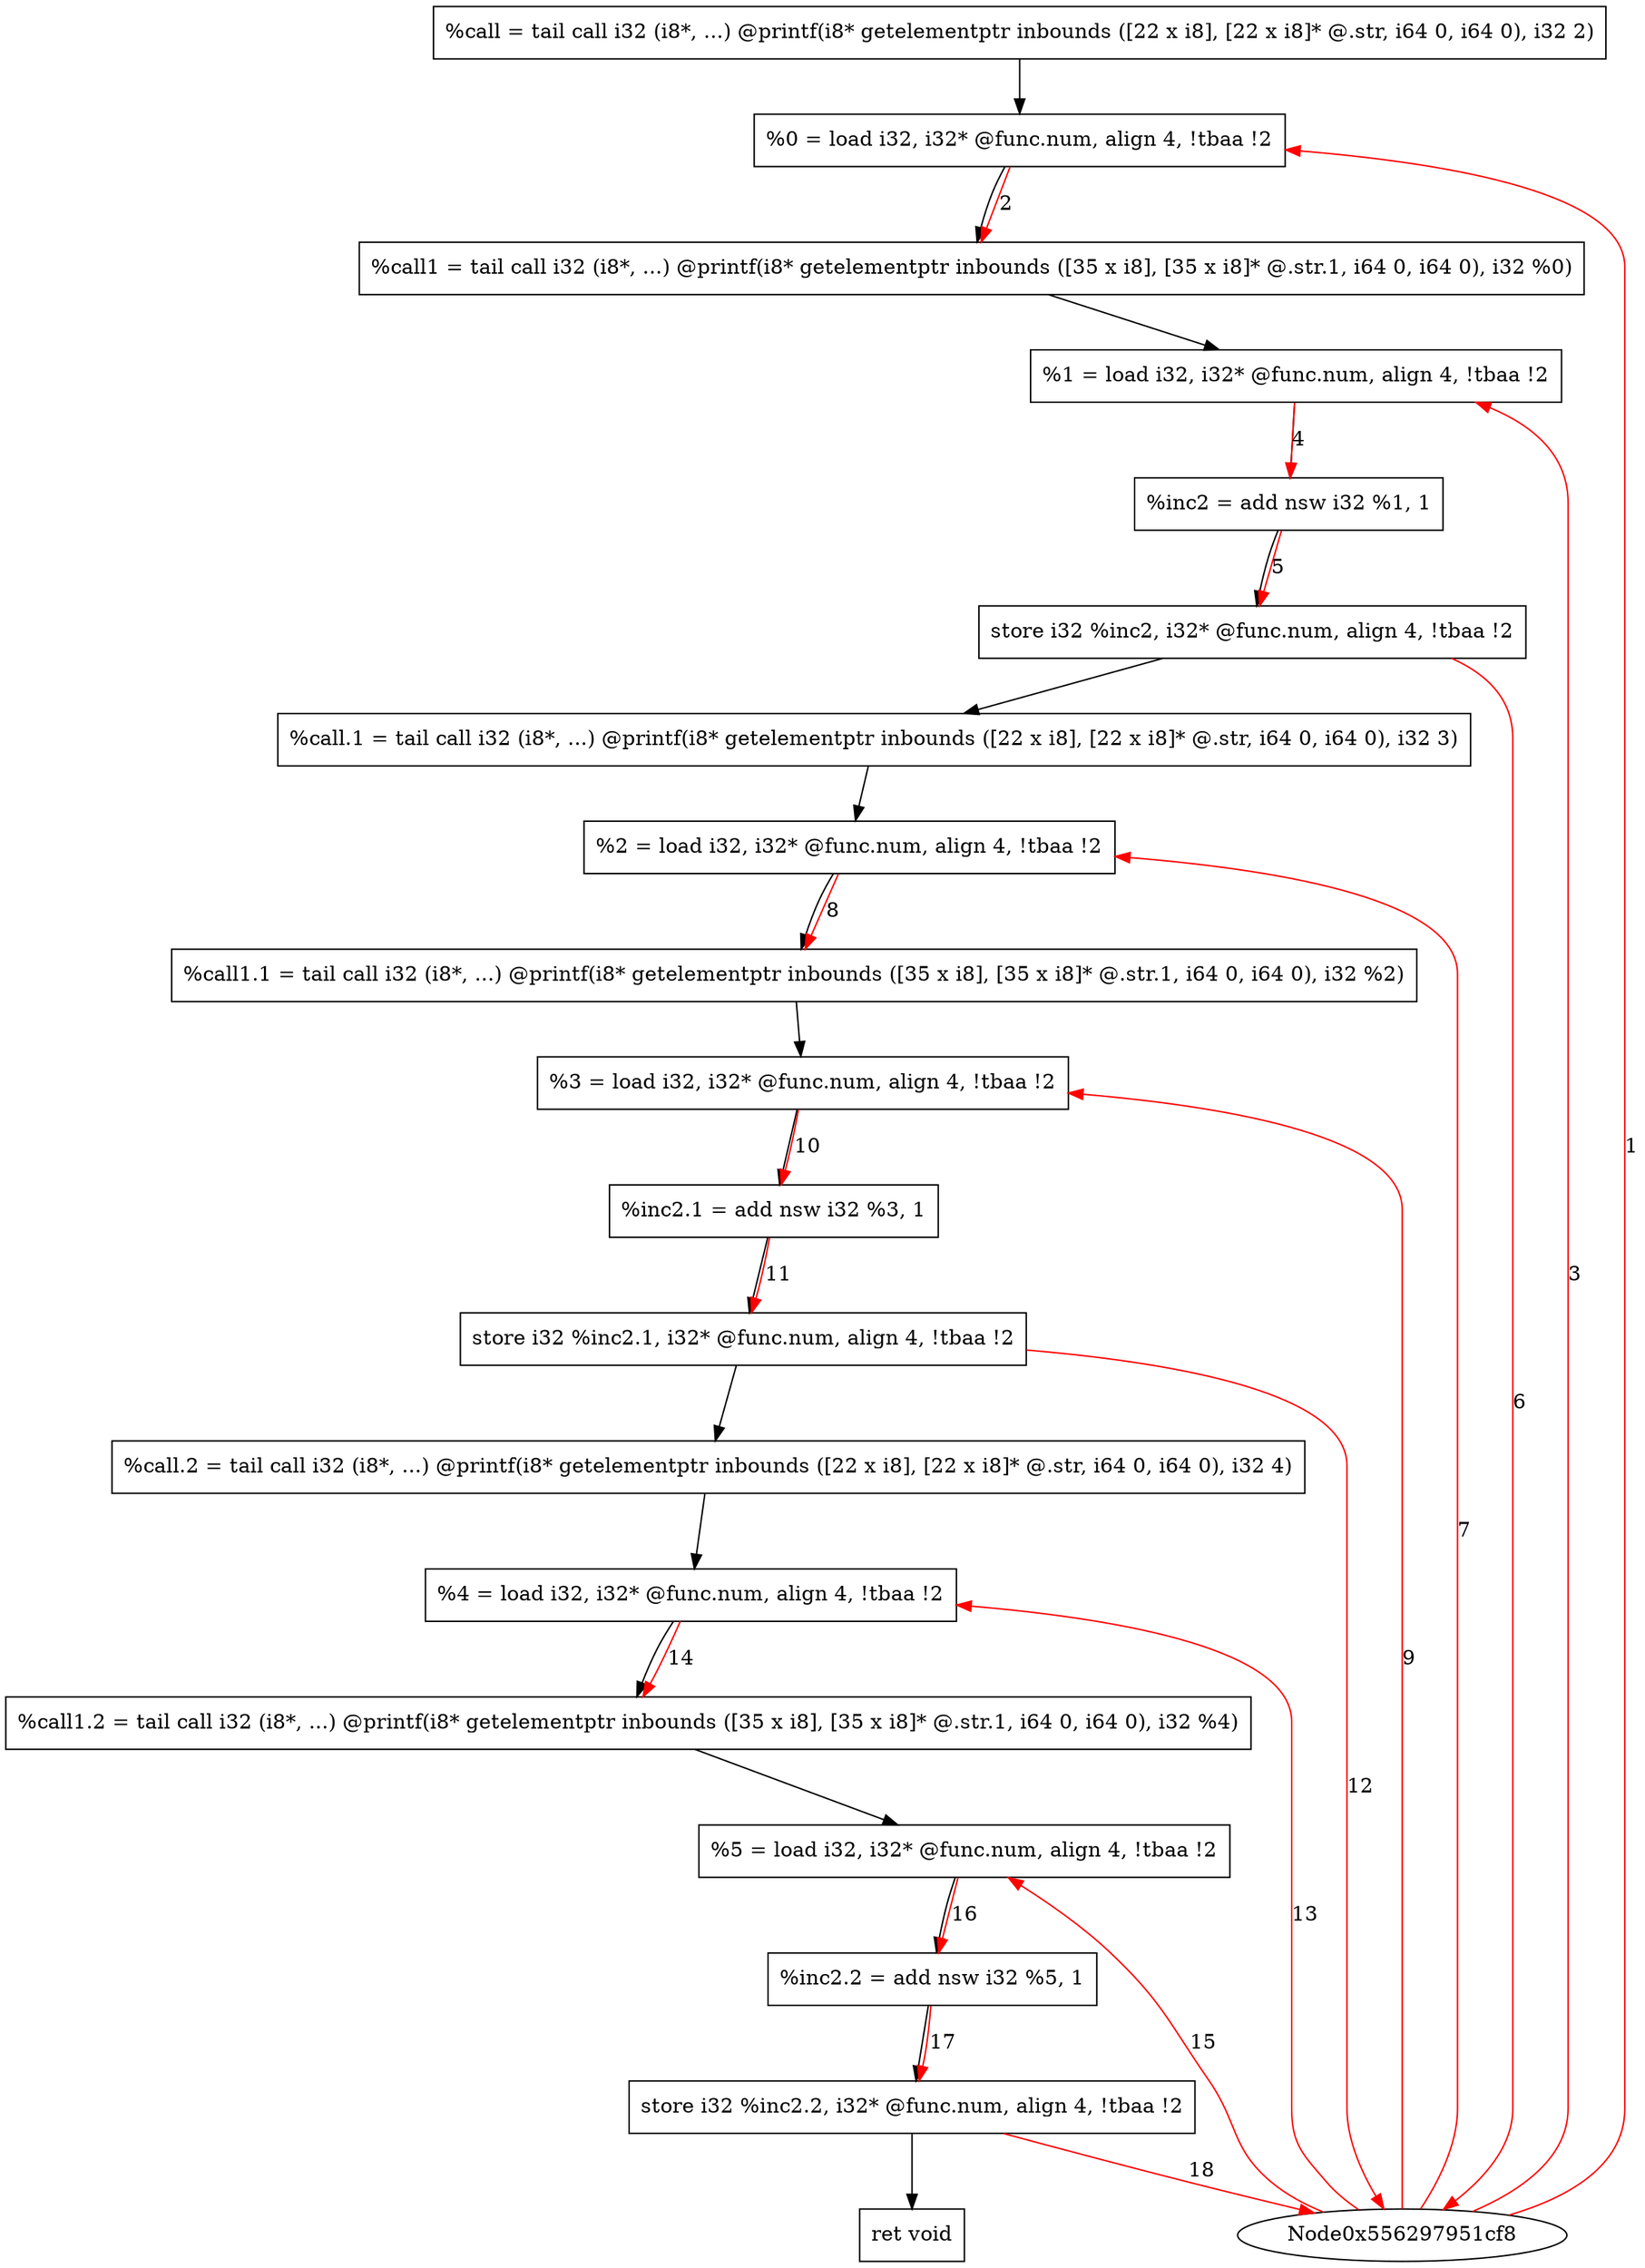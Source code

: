 digraph "CDFG for'func' function" {
	Node0x556297952498[shape=record, label="  %call = tail call i32 (i8*, ...) @printf(i8* getelementptr inbounds ([22 x i8], [22 x i8]* @.str, i64 0, i64 0), i32 2)"]
	Node0x556297952578[shape=record, label="  %0 = load i32, i32* @func.num, align 4, !tbaa !2"]
	Node0x556297953578[shape=record, label="  %call1 = tail call i32 (i8*, ...) @printf(i8* getelementptr inbounds ([35 x i8], [35 x i8]* @.str.1, i64 0, i64 0), i32 %0)"]
	Node0x556297953638[shape=record, label="  %1 = load i32, i32* @func.num, align 4, !tbaa !2"]
	Node0x556297953ce0[shape=record, label="  %inc2 = add nsw i32 %1, 1"]
	Node0x556297953d50[shape=record, label="  store i32 %inc2, i32* @func.num, align 4, !tbaa !2"]
	Node0x556297953e38[shape=record, label="  %call.1 = tail call i32 (i8*, ...) @printf(i8* getelementptr inbounds ([22 x i8], [22 x i8]* @.str, i64 0, i64 0), i32 3)"]
	Node0x556297953ef8[shape=record, label="  %2 = load i32, i32* @func.num, align 4, !tbaa !2"]
	Node0x556297953fb8[shape=record, label="  %call1.1 = tail call i32 (i8*, ...) @printf(i8* getelementptr inbounds ([35 x i8], [35 x i8]* @.str.1, i64 0, i64 0), i32 %2)"]
	Node0x556297954078[shape=record, label="  %3 = load i32, i32* @func.num, align 4, !tbaa !2"]
	Node0x5562979540f0[shape=record, label="  %inc2.1 = add nsw i32 %3, 1"]
	Node0x556297954180[shape=record, label="  store i32 %inc2.1, i32* @func.num, align 4, !tbaa !2"]
	Node0x556297954268[shape=record, label="  %call.2 = tail call i32 (i8*, ...) @printf(i8* getelementptr inbounds ([22 x i8], [22 x i8]* @.str, i64 0, i64 0), i32 4)"]
	Node0x556297954328[shape=record, label="  %4 = load i32, i32* @func.num, align 4, !tbaa !2"]
	Node0x556297954428[shape=record, label="  %call1.2 = tail call i32 (i8*, ...) @printf(i8* getelementptr inbounds ([35 x i8], [35 x i8]* @.str.1, i64 0, i64 0), i32 %4)"]
	Node0x5562979544e8[shape=record, label="  %5 = load i32, i32* @func.num, align 4, !tbaa !2"]
	Node0x556297954560[shape=record, label="  %inc2.2 = add nsw i32 %5, 1"]
	Node0x5562979545f0[shape=record, label="  store i32 %inc2.2, i32* @func.num, align 4, !tbaa !2"]
	Node0x556297954640[shape=record, label="  ret void"]
	Node0x556297952498 -> Node0x556297952578
	Node0x556297952578 -> Node0x556297953578
	Node0x556297953578 -> Node0x556297953638
	Node0x556297953638 -> Node0x556297953ce0
	Node0x556297953ce0 -> Node0x556297953d50
	Node0x556297953d50 -> Node0x556297953e38
	Node0x556297953e38 -> Node0x556297953ef8
	Node0x556297953ef8 -> Node0x556297953fb8
	Node0x556297953fb8 -> Node0x556297954078
	Node0x556297954078 -> Node0x5562979540f0
	Node0x5562979540f0 -> Node0x556297954180
	Node0x556297954180 -> Node0x556297954268
	Node0x556297954268 -> Node0x556297954328
	Node0x556297954328 -> Node0x556297954428
	Node0x556297954428 -> Node0x5562979544e8
	Node0x5562979544e8 -> Node0x556297954560
	Node0x556297954560 -> Node0x5562979545f0
	Node0x5562979545f0 -> Node0x556297954640
edge [color=red]
	Node0x556297951cf8 -> Node0x556297952578[label="1"]
	Node0x556297952578 -> Node0x556297953578[label="2"]
	Node0x556297951cf8 -> Node0x556297953638[label="3"]
	Node0x556297953638 -> Node0x556297953ce0[label="4"]
	Node0x556297953ce0 -> Node0x556297953d50[label="5"]
	Node0x556297953d50 -> Node0x556297951cf8[label="6"]
	Node0x556297951cf8 -> Node0x556297953ef8[label="7"]
	Node0x556297953ef8 -> Node0x556297953fb8[label="8"]
	Node0x556297951cf8 -> Node0x556297954078[label="9"]
	Node0x556297954078 -> Node0x5562979540f0[label="10"]
	Node0x5562979540f0 -> Node0x556297954180[label="11"]
	Node0x556297954180 -> Node0x556297951cf8[label="12"]
	Node0x556297951cf8 -> Node0x556297954328[label="13"]
	Node0x556297954328 -> Node0x556297954428[label="14"]
	Node0x556297951cf8 -> Node0x5562979544e8[label="15"]
	Node0x5562979544e8 -> Node0x556297954560[label="16"]
	Node0x556297954560 -> Node0x5562979545f0[label="17"]
	Node0x5562979545f0 -> Node0x556297951cf8[label="18"]
}
